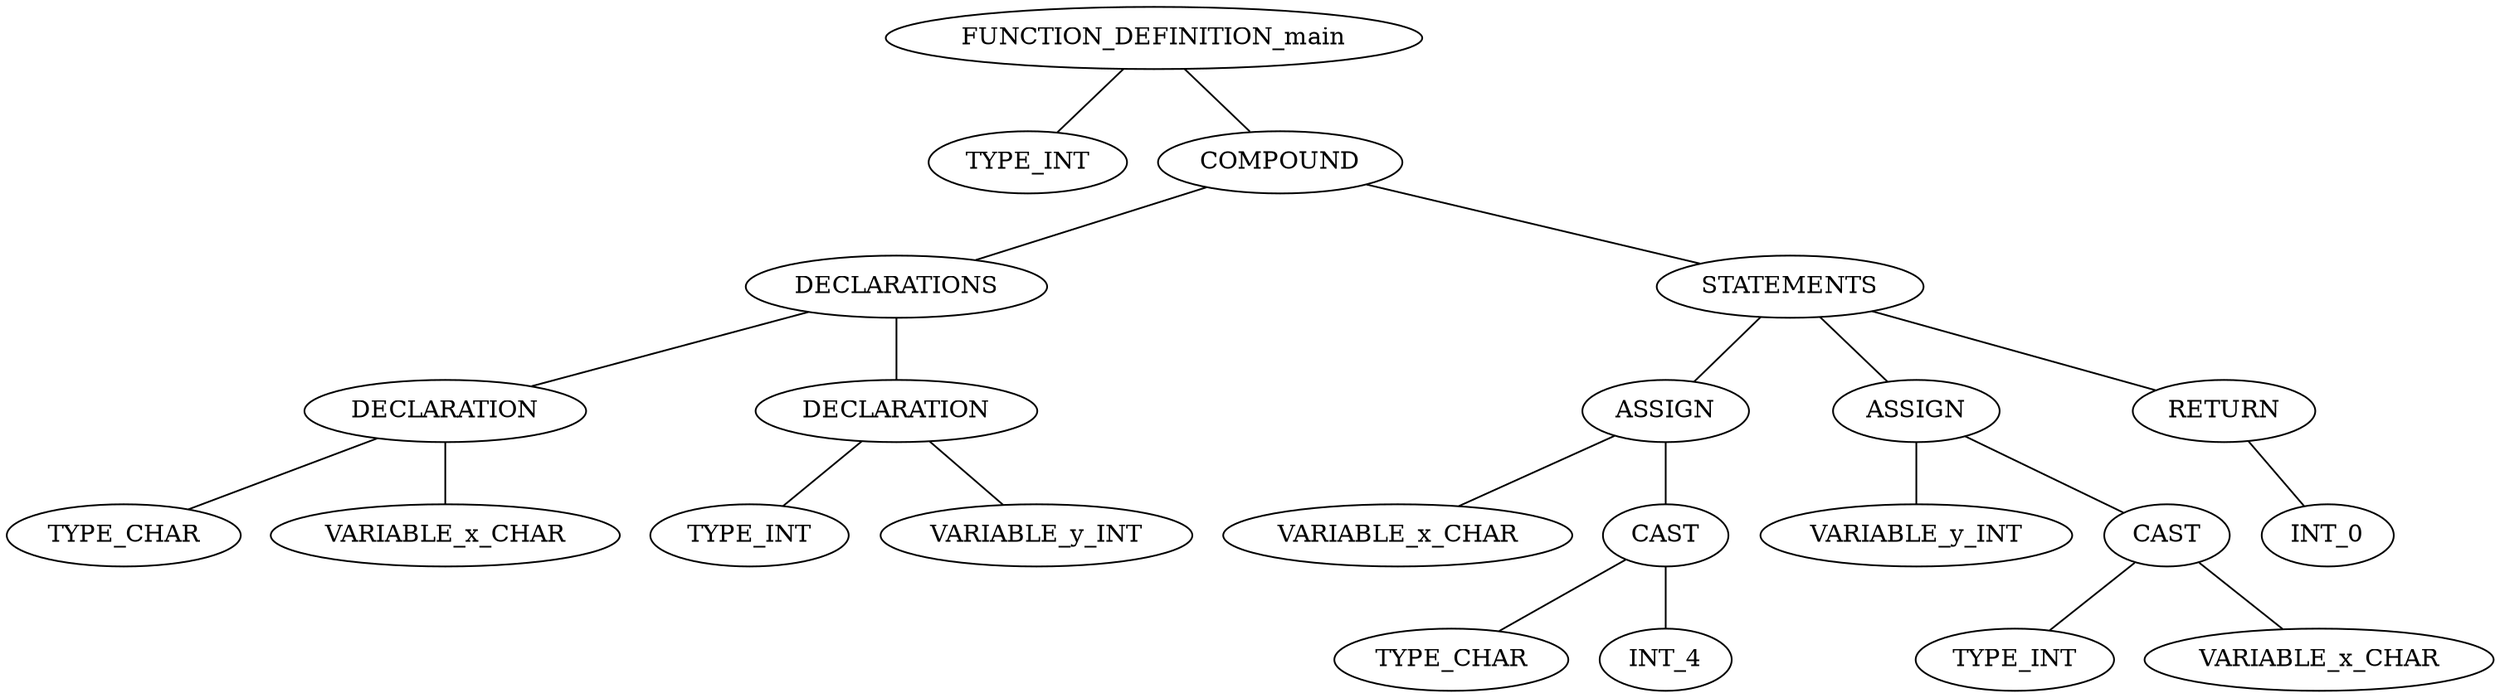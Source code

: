 graph G {
0[label=FUNCTION_DEFINITION_main];
1[label=TYPE_INT];
0--1;
2[label=COMPOUND];
0--2;
3[label=DECLARATIONS];
2--3;
4[label=DECLARATION];
3--4;
5[label=TYPE_CHAR];
4--5;
6[label=VARIABLE_x_CHAR];
4--6;
7[label=DECLARATION];
3--7;
8[label=TYPE_INT];
7--8;
9[label=VARIABLE_y_INT];
7--9;
10[label=STATEMENTS];
2--10;
11[label=ASSIGN];
10--11;
12[label=VARIABLE_x_CHAR];
11--12;
13[label=CAST];
11--13;
14[label=TYPE_CHAR];
13--14;
15[label=INT_4];
13--15;
16[label=ASSIGN];
10--16;
17[label=VARIABLE_y_INT];
16--17;
18[label=CAST];
16--18;
19[label=TYPE_INT];
18--19;
20[label=VARIABLE_x_CHAR];
18--20;
21[label=RETURN];
10--21;
22[label=INT_0];
21--22;
}
